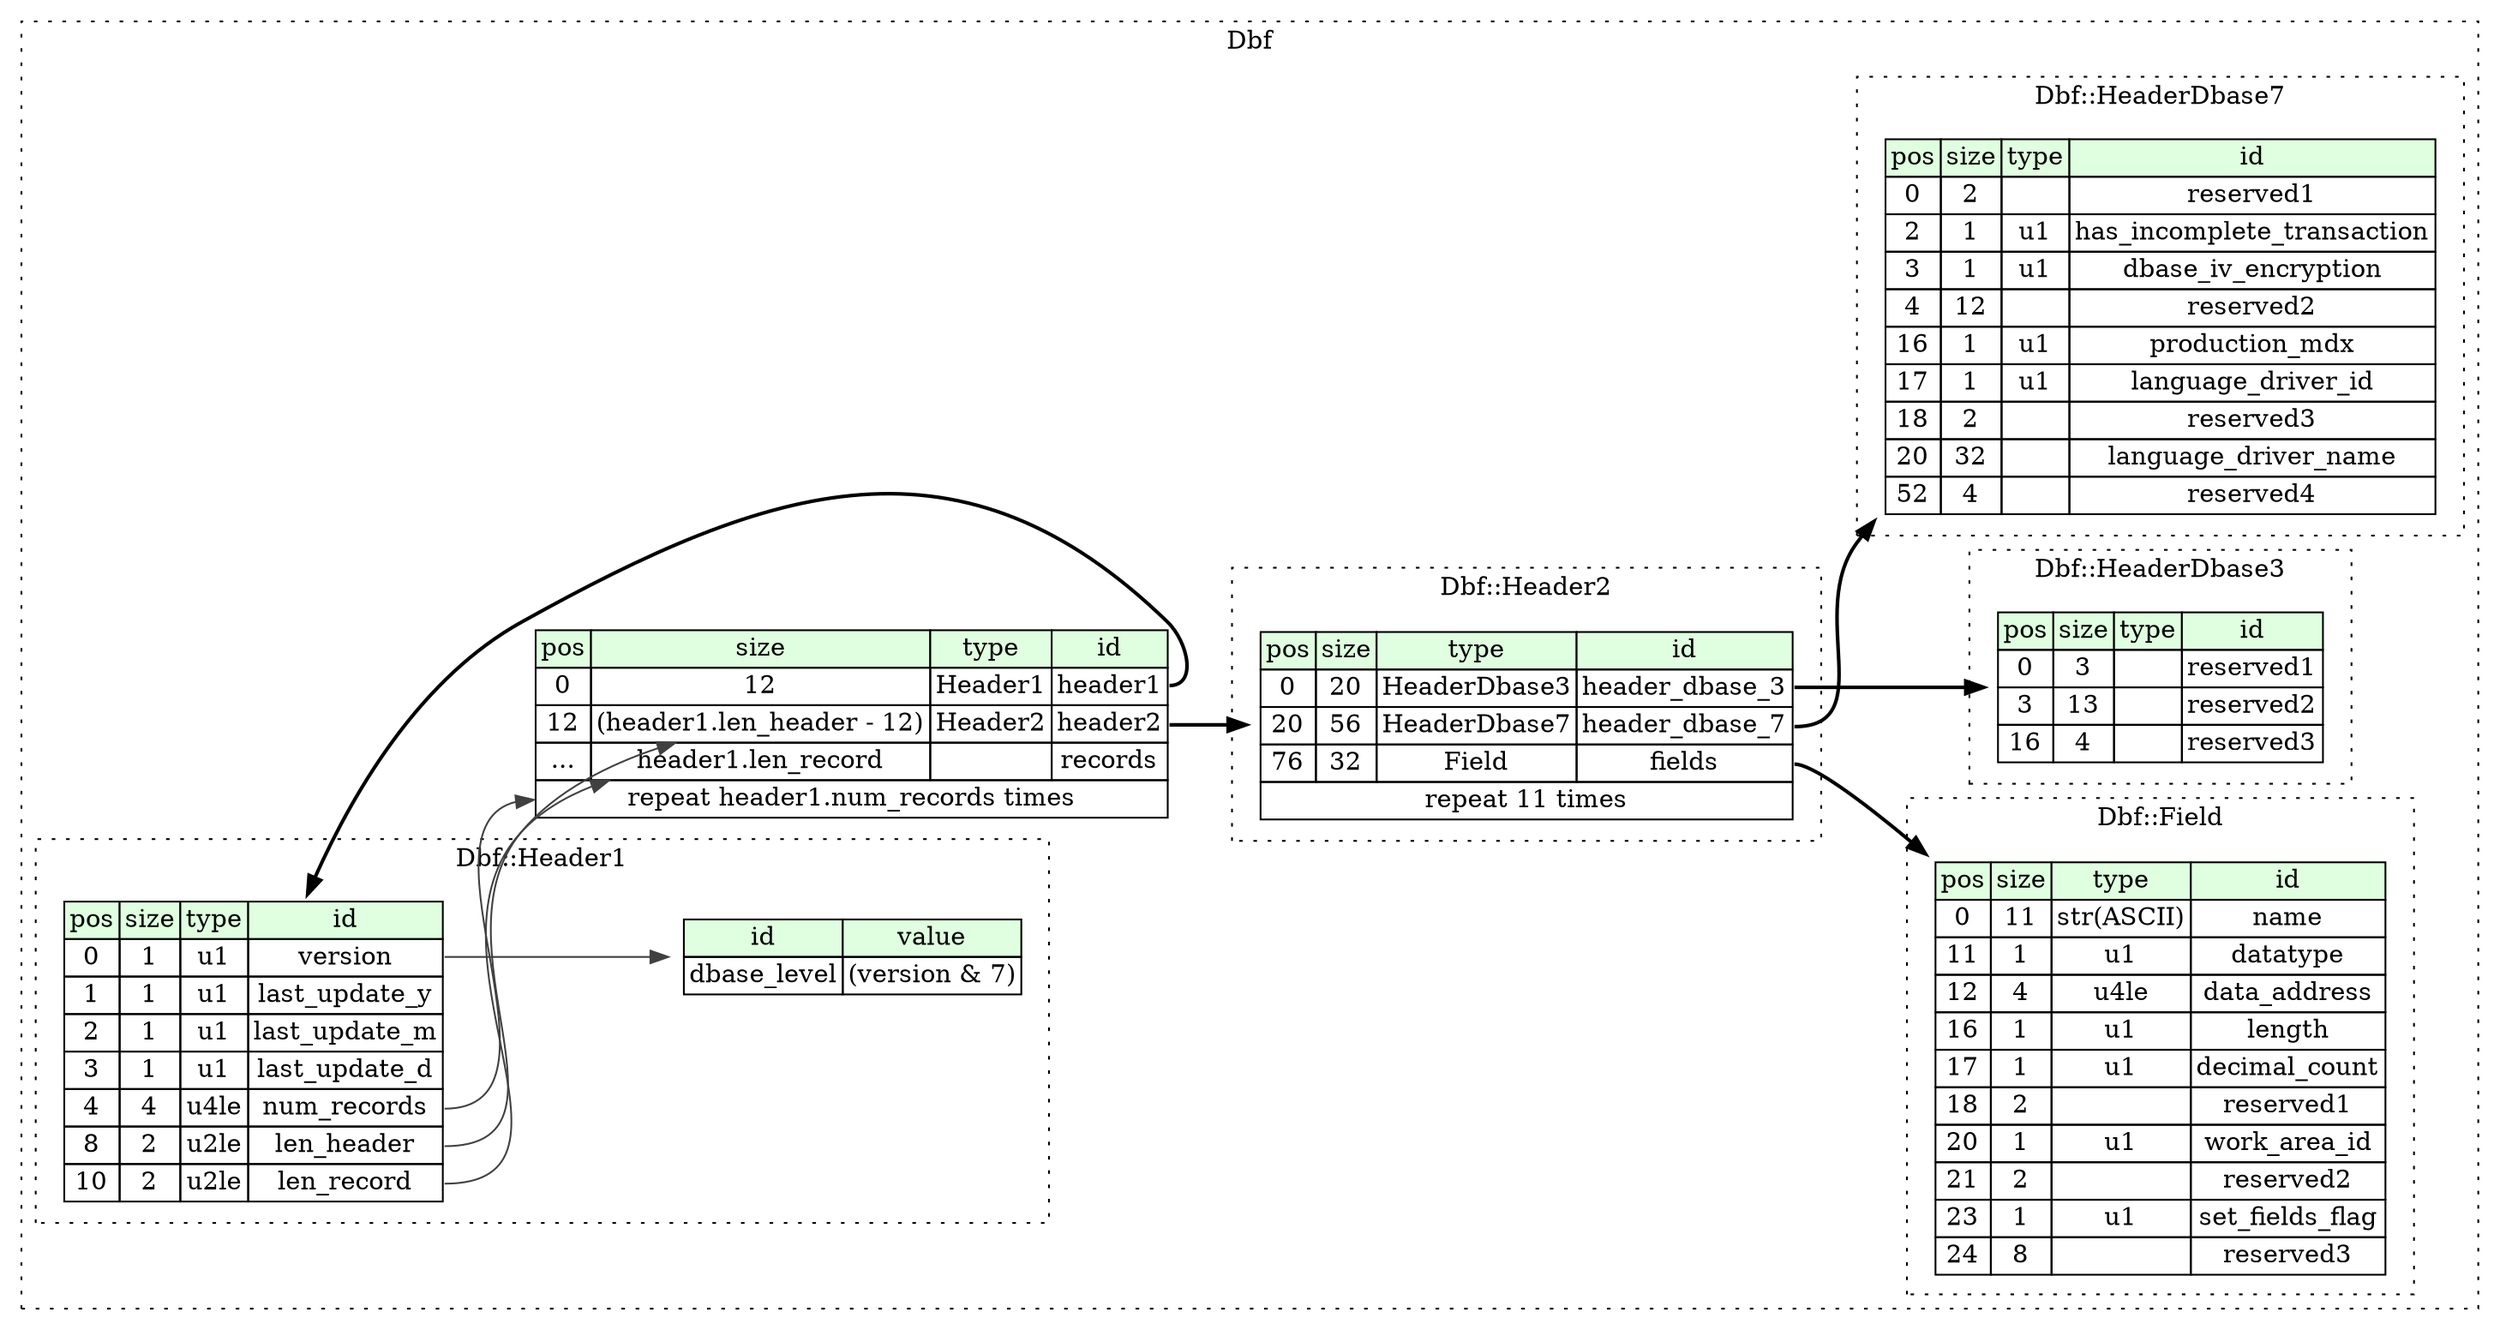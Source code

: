 digraph {
	rankdir=LR;
	node [shape=plaintext];
	subgraph cluster__dbf {
		label="Dbf";
		graph[style=dotted];

		dbf__seq [label=<<TABLE BORDER="0" CELLBORDER="1" CELLSPACING="0">
			<TR><TD BGCOLOR="#E0FFE0">pos</TD><TD BGCOLOR="#E0FFE0">size</TD><TD BGCOLOR="#E0FFE0">type</TD><TD BGCOLOR="#E0FFE0">id</TD></TR>
			<TR><TD PORT="header1_pos">0</TD><TD PORT="header1_size">12</TD><TD>Header1</TD><TD PORT="header1_type">header1</TD></TR>
			<TR><TD PORT="header2_pos">12</TD><TD PORT="header2_size">(header1.len_header - 12)</TD><TD>Header2</TD><TD PORT="header2_type">header2</TD></TR>
			<TR><TD PORT="records_pos">...</TD><TD PORT="records_size">header1.len_record</TD><TD></TD><TD PORT="records_type">records</TD></TR>
			<TR><TD COLSPAN="4" PORT="records__repeat">repeat header1.num_records times</TD></TR>
		</TABLE>>];
		subgraph cluster__header2 {
			label="Dbf::Header2";
			graph[style=dotted];

			header2__seq [label=<<TABLE BORDER="0" CELLBORDER="1" CELLSPACING="0">
				<TR><TD BGCOLOR="#E0FFE0">pos</TD><TD BGCOLOR="#E0FFE0">size</TD><TD BGCOLOR="#E0FFE0">type</TD><TD BGCOLOR="#E0FFE0">id</TD></TR>
				<TR><TD PORT="header_dbase_3_pos">0</TD><TD PORT="header_dbase_3_size">20</TD><TD>HeaderDbase3</TD><TD PORT="header_dbase_3_type">header_dbase_3</TD></TR>
				<TR><TD PORT="header_dbase_7_pos">20</TD><TD PORT="header_dbase_7_size">56</TD><TD>HeaderDbase7</TD><TD PORT="header_dbase_7_type">header_dbase_7</TD></TR>
				<TR><TD PORT="fields_pos">76</TD><TD PORT="fields_size">32</TD><TD>Field</TD><TD PORT="fields_type">fields</TD></TR>
				<TR><TD COLSPAN="4" PORT="fields__repeat">repeat 11 times</TD></TR>
			</TABLE>>];
		}
		subgraph cluster__field {
			label="Dbf::Field";
			graph[style=dotted];

			field__seq [label=<<TABLE BORDER="0" CELLBORDER="1" CELLSPACING="0">
				<TR><TD BGCOLOR="#E0FFE0">pos</TD><TD BGCOLOR="#E0FFE0">size</TD><TD BGCOLOR="#E0FFE0">type</TD><TD BGCOLOR="#E0FFE0">id</TD></TR>
				<TR><TD PORT="name_pos">0</TD><TD PORT="name_size">11</TD><TD>str(ASCII)</TD><TD PORT="name_type">name</TD></TR>
				<TR><TD PORT="datatype_pos">11</TD><TD PORT="datatype_size">1</TD><TD>u1</TD><TD PORT="datatype_type">datatype</TD></TR>
				<TR><TD PORT="data_address_pos">12</TD><TD PORT="data_address_size">4</TD><TD>u4le</TD><TD PORT="data_address_type">data_address</TD></TR>
				<TR><TD PORT="length_pos">16</TD><TD PORT="length_size">1</TD><TD>u1</TD><TD PORT="length_type">length</TD></TR>
				<TR><TD PORT="decimal_count_pos">17</TD><TD PORT="decimal_count_size">1</TD><TD>u1</TD><TD PORT="decimal_count_type">decimal_count</TD></TR>
				<TR><TD PORT="reserved1_pos">18</TD><TD PORT="reserved1_size">2</TD><TD></TD><TD PORT="reserved1_type">reserved1</TD></TR>
				<TR><TD PORT="work_area_id_pos">20</TD><TD PORT="work_area_id_size">1</TD><TD>u1</TD><TD PORT="work_area_id_type">work_area_id</TD></TR>
				<TR><TD PORT="reserved2_pos">21</TD><TD PORT="reserved2_size">2</TD><TD></TD><TD PORT="reserved2_type">reserved2</TD></TR>
				<TR><TD PORT="set_fields_flag_pos">23</TD><TD PORT="set_fields_flag_size">1</TD><TD>u1</TD><TD PORT="set_fields_flag_type">set_fields_flag</TD></TR>
				<TR><TD PORT="reserved3_pos">24</TD><TD PORT="reserved3_size">8</TD><TD></TD><TD PORT="reserved3_type">reserved3</TD></TR>
			</TABLE>>];
		}
		subgraph cluster__header1 {
			label="Dbf::Header1";
			graph[style=dotted];

			header1__seq [label=<<TABLE BORDER="0" CELLBORDER="1" CELLSPACING="0">
				<TR><TD BGCOLOR="#E0FFE0">pos</TD><TD BGCOLOR="#E0FFE0">size</TD><TD BGCOLOR="#E0FFE0">type</TD><TD BGCOLOR="#E0FFE0">id</TD></TR>
				<TR><TD PORT="version_pos">0</TD><TD PORT="version_size">1</TD><TD>u1</TD><TD PORT="version_type">version</TD></TR>
				<TR><TD PORT="last_update_y_pos">1</TD><TD PORT="last_update_y_size">1</TD><TD>u1</TD><TD PORT="last_update_y_type">last_update_y</TD></TR>
				<TR><TD PORT="last_update_m_pos">2</TD><TD PORT="last_update_m_size">1</TD><TD>u1</TD><TD PORT="last_update_m_type">last_update_m</TD></TR>
				<TR><TD PORT="last_update_d_pos">3</TD><TD PORT="last_update_d_size">1</TD><TD>u1</TD><TD PORT="last_update_d_type">last_update_d</TD></TR>
				<TR><TD PORT="num_records_pos">4</TD><TD PORT="num_records_size">4</TD><TD>u4le</TD><TD PORT="num_records_type">num_records</TD></TR>
				<TR><TD PORT="len_header_pos">8</TD><TD PORT="len_header_size">2</TD><TD>u2le</TD><TD PORT="len_header_type">len_header</TD></TR>
				<TR><TD PORT="len_record_pos">10</TD><TD PORT="len_record_size">2</TD><TD>u2le</TD><TD PORT="len_record_type">len_record</TD></TR>
			</TABLE>>];
			header1__inst__dbase_level [label=<<TABLE BORDER="0" CELLBORDER="1" CELLSPACING="0">
				<TR><TD BGCOLOR="#E0FFE0">id</TD><TD BGCOLOR="#E0FFE0">value</TD></TR>
				<TR><TD>dbase_level</TD><TD>(version &amp; 7)</TD></TR>
			</TABLE>>];
		}
		subgraph cluster__header_dbase_3 {
			label="Dbf::HeaderDbase3";
			graph[style=dotted];

			header_dbase_3__seq [label=<<TABLE BORDER="0" CELLBORDER="1" CELLSPACING="0">
				<TR><TD BGCOLOR="#E0FFE0">pos</TD><TD BGCOLOR="#E0FFE0">size</TD><TD BGCOLOR="#E0FFE0">type</TD><TD BGCOLOR="#E0FFE0">id</TD></TR>
				<TR><TD PORT="reserved1_pos">0</TD><TD PORT="reserved1_size">3</TD><TD></TD><TD PORT="reserved1_type">reserved1</TD></TR>
				<TR><TD PORT="reserved2_pos">3</TD><TD PORT="reserved2_size">13</TD><TD></TD><TD PORT="reserved2_type">reserved2</TD></TR>
				<TR><TD PORT="reserved3_pos">16</TD><TD PORT="reserved3_size">4</TD><TD></TD><TD PORT="reserved3_type">reserved3</TD></TR>
			</TABLE>>];
		}
		subgraph cluster__header_dbase_7 {
			label="Dbf::HeaderDbase7";
			graph[style=dotted];

			header_dbase_7__seq [label=<<TABLE BORDER="0" CELLBORDER="1" CELLSPACING="0">
				<TR><TD BGCOLOR="#E0FFE0">pos</TD><TD BGCOLOR="#E0FFE0">size</TD><TD BGCOLOR="#E0FFE0">type</TD><TD BGCOLOR="#E0FFE0">id</TD></TR>
				<TR><TD PORT="reserved1_pos">0</TD><TD PORT="reserved1_size">2</TD><TD></TD><TD PORT="reserved1_type">reserved1</TD></TR>
				<TR><TD PORT="has_incomplete_transaction_pos">2</TD><TD PORT="has_incomplete_transaction_size">1</TD><TD>u1</TD><TD PORT="has_incomplete_transaction_type">has_incomplete_transaction</TD></TR>
				<TR><TD PORT="dbase_iv_encryption_pos">3</TD><TD PORT="dbase_iv_encryption_size">1</TD><TD>u1</TD><TD PORT="dbase_iv_encryption_type">dbase_iv_encryption</TD></TR>
				<TR><TD PORT="reserved2_pos">4</TD><TD PORT="reserved2_size">12</TD><TD></TD><TD PORT="reserved2_type">reserved2</TD></TR>
				<TR><TD PORT="production_mdx_pos">16</TD><TD PORT="production_mdx_size">1</TD><TD>u1</TD><TD PORT="production_mdx_type">production_mdx</TD></TR>
				<TR><TD PORT="language_driver_id_pos">17</TD><TD PORT="language_driver_id_size">1</TD><TD>u1</TD><TD PORT="language_driver_id_type">language_driver_id</TD></TR>
				<TR><TD PORT="reserved3_pos">18</TD><TD PORT="reserved3_size">2</TD><TD></TD><TD PORT="reserved3_type">reserved3</TD></TR>
				<TR><TD PORT="language_driver_name_pos">20</TD><TD PORT="language_driver_name_size">32</TD><TD></TD><TD PORT="language_driver_name_type">language_driver_name</TD></TR>
				<TR><TD PORT="reserved4_pos">52</TD><TD PORT="reserved4_size">4</TD><TD></TD><TD PORT="reserved4_type">reserved4</TD></TR>
			</TABLE>>];
		}
	}
	dbf__seq:header1_type -> header1__seq [style=bold];
	header1__seq:len_header_type -> dbf__seq:header2_size [color="#404040"];
	dbf__seq:header2_type -> header2__seq [style=bold];
	header1__seq:len_record_type -> dbf__seq:records_size [color="#404040"];
	header1__seq:num_records_type -> dbf__seq:records__repeat [color="#404040"];
	header2__seq:header_dbase_3_type -> header_dbase_3__seq [style=bold];
	header2__seq:header_dbase_7_type -> header_dbase_7__seq [style=bold];
	header2__seq:fields_type -> field__seq [style=bold];
	header1__seq:version_type -> header1__inst__dbase_level [color="#404040"];
}
